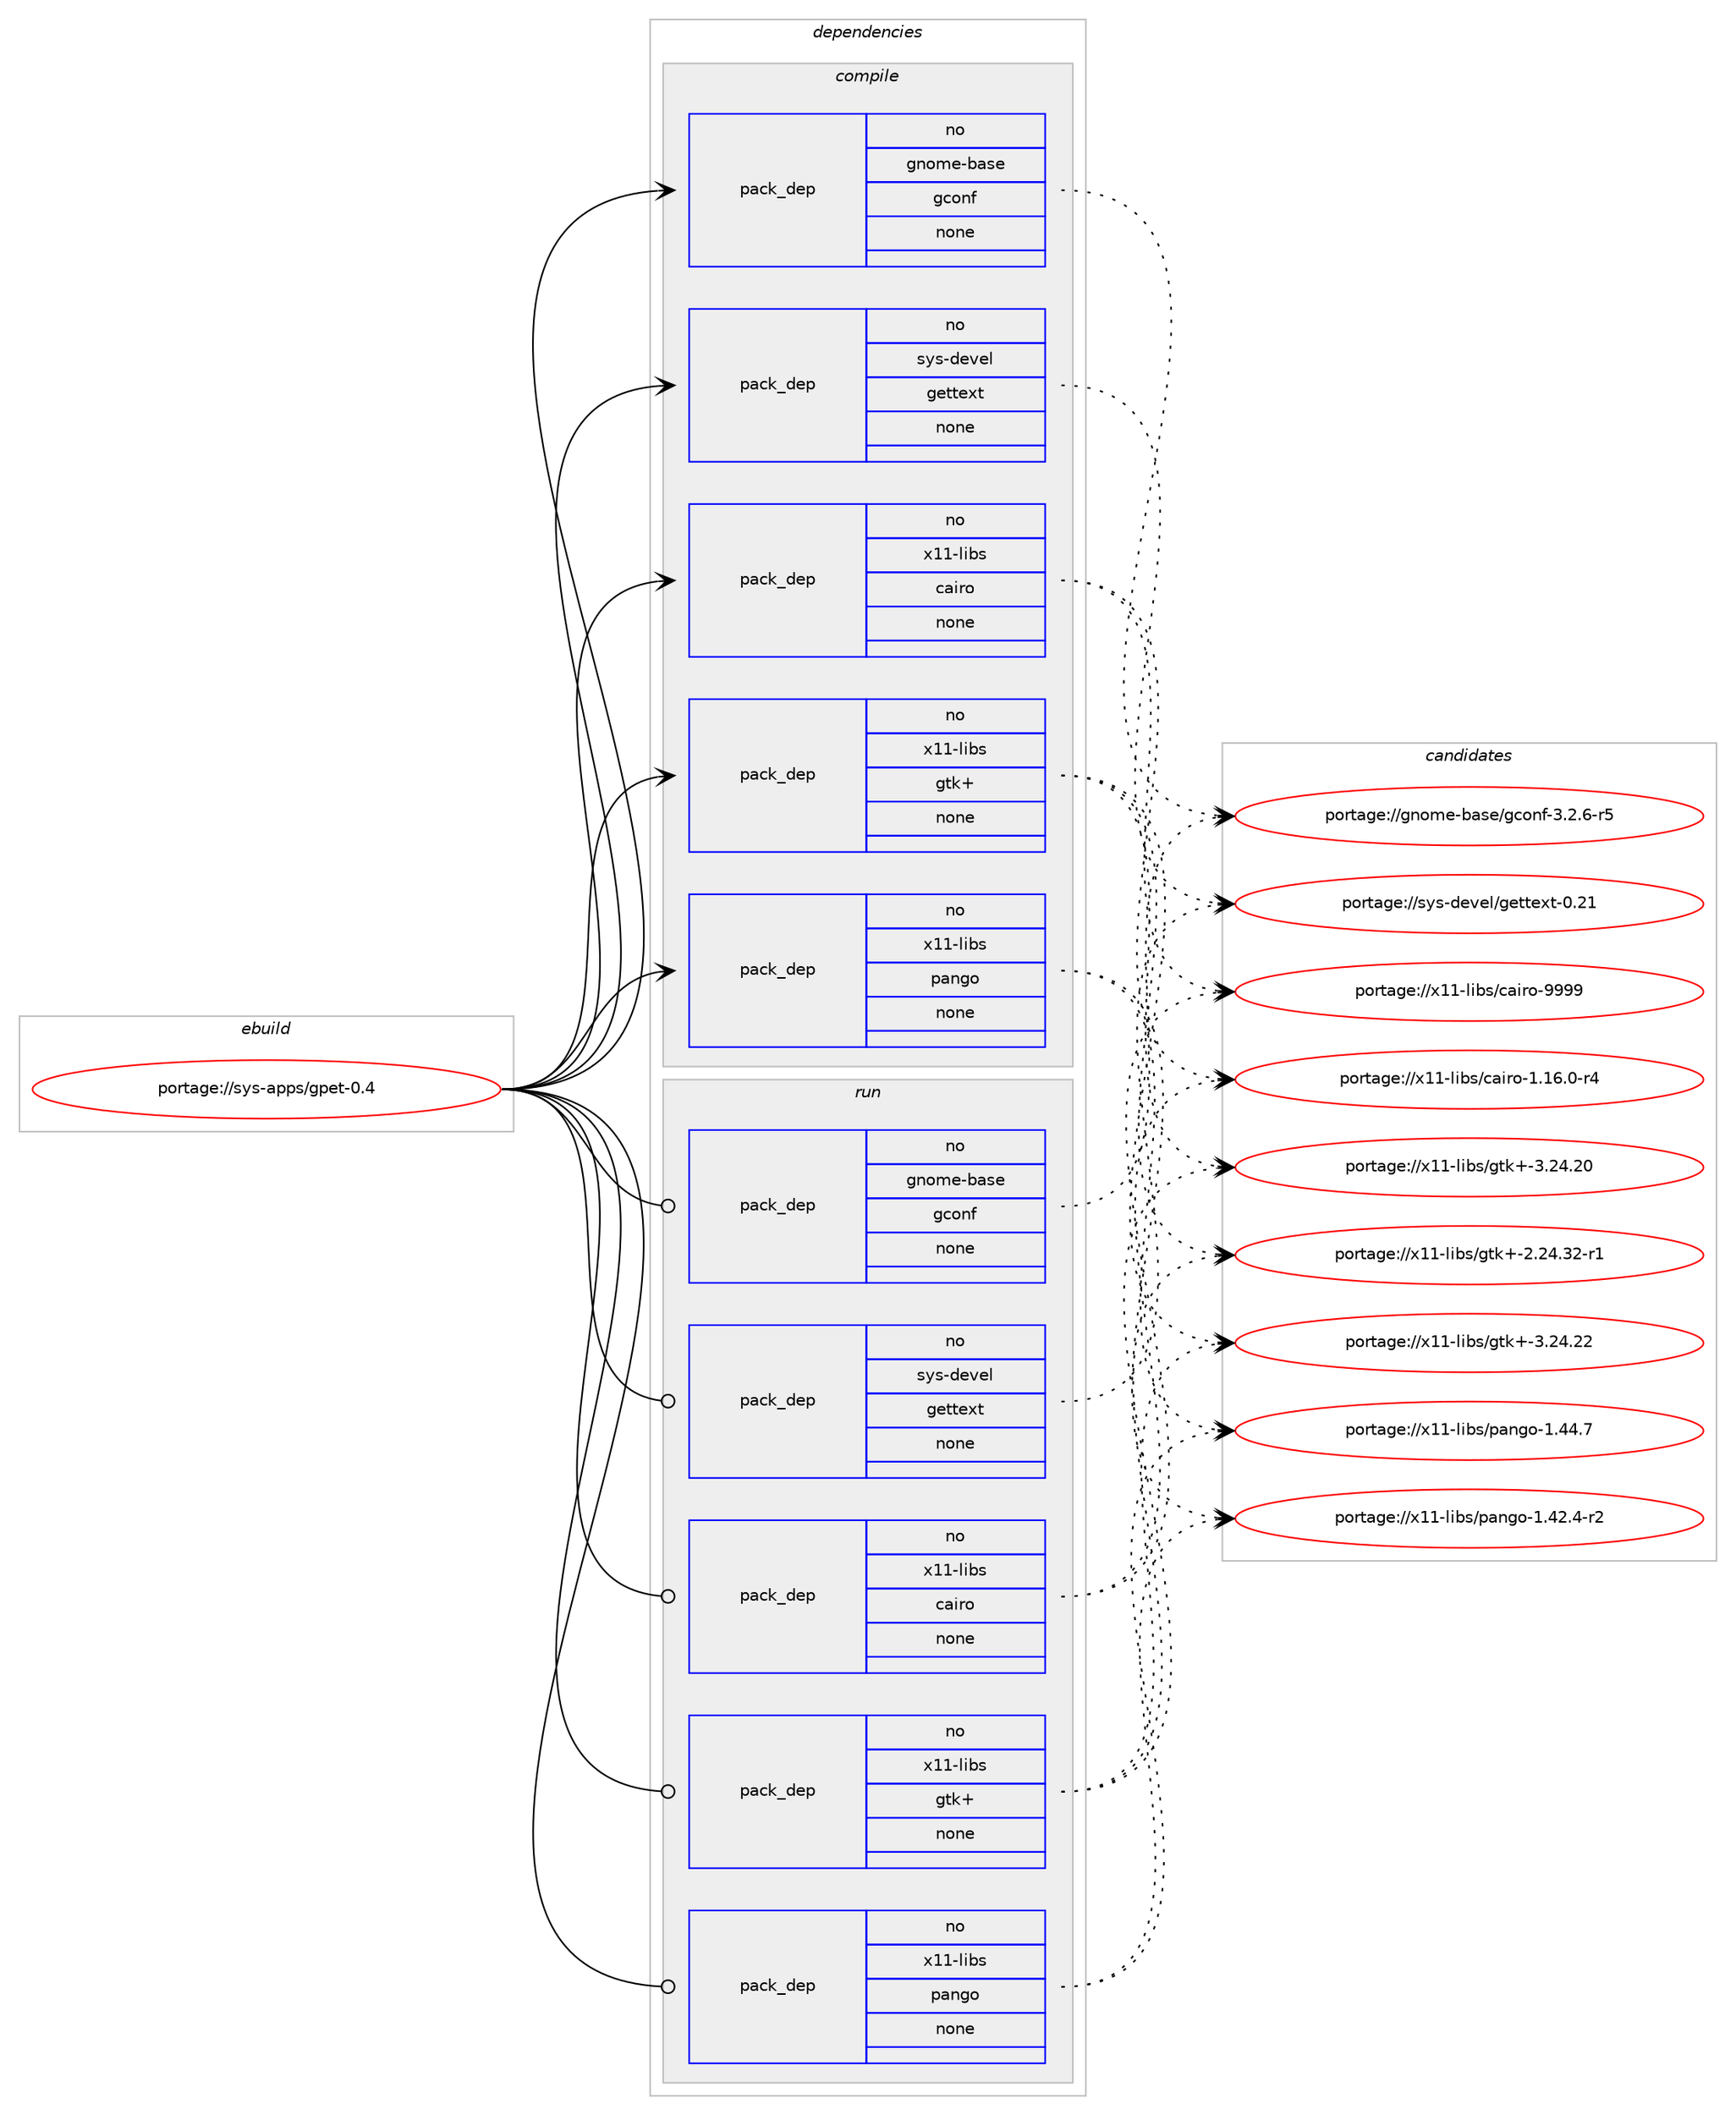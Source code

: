 digraph prolog {

# *************
# Graph options
# *************

newrank=true;
concentrate=true;
compound=true;
graph [rankdir=LR,fontname=Helvetica,fontsize=10,ranksep=1.5];#, ranksep=2.5, nodesep=0.2];
edge  [arrowhead=vee];
node  [fontname=Helvetica,fontsize=10];

# **********
# The ebuild
# **********

subgraph cluster_leftcol {
color=gray;
rank=same;
label=<<i>ebuild</i>>;
id [label="portage://sys-apps/gpet-0.4", color=red, width=4, href="../sys-apps/gpet-0.4.svg"];
}

# ****************
# The dependencies
# ****************

subgraph cluster_midcol {
color=gray;
label=<<i>dependencies</i>>;
subgraph cluster_compile {
fillcolor="#eeeeee";
style=filled;
label=<<i>compile</i>>;
subgraph pack1594 {
dependency1814 [label=<<TABLE BORDER="0" CELLBORDER="1" CELLSPACING="0" CELLPADDING="4" WIDTH="220"><TR><TD ROWSPAN="6" CELLPADDING="30">pack_dep</TD></TR><TR><TD WIDTH="110">no</TD></TR><TR><TD>gnome-base</TD></TR><TR><TD>gconf</TD></TR><TR><TD>none</TD></TR><TR><TD></TD></TR></TABLE>>, shape=none, color=blue];
}
id:e -> dependency1814:w [weight=20,style="solid",arrowhead="vee"];
subgraph pack1595 {
dependency1815 [label=<<TABLE BORDER="0" CELLBORDER="1" CELLSPACING="0" CELLPADDING="4" WIDTH="220"><TR><TD ROWSPAN="6" CELLPADDING="30">pack_dep</TD></TR><TR><TD WIDTH="110">no</TD></TR><TR><TD>sys-devel</TD></TR><TR><TD>gettext</TD></TR><TR><TD>none</TD></TR><TR><TD></TD></TR></TABLE>>, shape=none, color=blue];
}
id:e -> dependency1815:w [weight=20,style="solid",arrowhead="vee"];
subgraph pack1596 {
dependency1816 [label=<<TABLE BORDER="0" CELLBORDER="1" CELLSPACING="0" CELLPADDING="4" WIDTH="220"><TR><TD ROWSPAN="6" CELLPADDING="30">pack_dep</TD></TR><TR><TD WIDTH="110">no</TD></TR><TR><TD>x11-libs</TD></TR><TR><TD>cairo</TD></TR><TR><TD>none</TD></TR><TR><TD></TD></TR></TABLE>>, shape=none, color=blue];
}
id:e -> dependency1816:w [weight=20,style="solid",arrowhead="vee"];
subgraph pack1597 {
dependency1817 [label=<<TABLE BORDER="0" CELLBORDER="1" CELLSPACING="0" CELLPADDING="4" WIDTH="220"><TR><TD ROWSPAN="6" CELLPADDING="30">pack_dep</TD></TR><TR><TD WIDTH="110">no</TD></TR><TR><TD>x11-libs</TD></TR><TR><TD>gtk+</TD></TR><TR><TD>none</TD></TR><TR><TD></TD></TR></TABLE>>, shape=none, color=blue];
}
id:e -> dependency1817:w [weight=20,style="solid",arrowhead="vee"];
subgraph pack1598 {
dependency1818 [label=<<TABLE BORDER="0" CELLBORDER="1" CELLSPACING="0" CELLPADDING="4" WIDTH="220"><TR><TD ROWSPAN="6" CELLPADDING="30">pack_dep</TD></TR><TR><TD WIDTH="110">no</TD></TR><TR><TD>x11-libs</TD></TR><TR><TD>pango</TD></TR><TR><TD>none</TD></TR><TR><TD></TD></TR></TABLE>>, shape=none, color=blue];
}
id:e -> dependency1818:w [weight=20,style="solid",arrowhead="vee"];
}
subgraph cluster_compileandrun {
fillcolor="#eeeeee";
style=filled;
label=<<i>compile and run</i>>;
}
subgraph cluster_run {
fillcolor="#eeeeee";
style=filled;
label=<<i>run</i>>;
subgraph pack1599 {
dependency1819 [label=<<TABLE BORDER="0" CELLBORDER="1" CELLSPACING="0" CELLPADDING="4" WIDTH="220"><TR><TD ROWSPAN="6" CELLPADDING="30">pack_dep</TD></TR><TR><TD WIDTH="110">no</TD></TR><TR><TD>gnome-base</TD></TR><TR><TD>gconf</TD></TR><TR><TD>none</TD></TR><TR><TD></TD></TR></TABLE>>, shape=none, color=blue];
}
id:e -> dependency1819:w [weight=20,style="solid",arrowhead="odot"];
subgraph pack1600 {
dependency1820 [label=<<TABLE BORDER="0" CELLBORDER="1" CELLSPACING="0" CELLPADDING="4" WIDTH="220"><TR><TD ROWSPAN="6" CELLPADDING="30">pack_dep</TD></TR><TR><TD WIDTH="110">no</TD></TR><TR><TD>sys-devel</TD></TR><TR><TD>gettext</TD></TR><TR><TD>none</TD></TR><TR><TD></TD></TR></TABLE>>, shape=none, color=blue];
}
id:e -> dependency1820:w [weight=20,style="solid",arrowhead="odot"];
subgraph pack1601 {
dependency1821 [label=<<TABLE BORDER="0" CELLBORDER="1" CELLSPACING="0" CELLPADDING="4" WIDTH="220"><TR><TD ROWSPAN="6" CELLPADDING="30">pack_dep</TD></TR><TR><TD WIDTH="110">no</TD></TR><TR><TD>x11-libs</TD></TR><TR><TD>cairo</TD></TR><TR><TD>none</TD></TR><TR><TD></TD></TR></TABLE>>, shape=none, color=blue];
}
id:e -> dependency1821:w [weight=20,style="solid",arrowhead="odot"];
subgraph pack1602 {
dependency1822 [label=<<TABLE BORDER="0" CELLBORDER="1" CELLSPACING="0" CELLPADDING="4" WIDTH="220"><TR><TD ROWSPAN="6" CELLPADDING="30">pack_dep</TD></TR><TR><TD WIDTH="110">no</TD></TR><TR><TD>x11-libs</TD></TR><TR><TD>gtk+</TD></TR><TR><TD>none</TD></TR><TR><TD></TD></TR></TABLE>>, shape=none, color=blue];
}
id:e -> dependency1822:w [weight=20,style="solid",arrowhead="odot"];
subgraph pack1603 {
dependency1823 [label=<<TABLE BORDER="0" CELLBORDER="1" CELLSPACING="0" CELLPADDING="4" WIDTH="220"><TR><TD ROWSPAN="6" CELLPADDING="30">pack_dep</TD></TR><TR><TD WIDTH="110">no</TD></TR><TR><TD>x11-libs</TD></TR><TR><TD>pango</TD></TR><TR><TD>none</TD></TR><TR><TD></TD></TR></TABLE>>, shape=none, color=blue];
}
id:e -> dependency1823:w [weight=20,style="solid",arrowhead="odot"];
}
}

# **************
# The candidates
# **************

subgraph cluster_choices {
rank=same;
color=gray;
label=<<i>candidates</i>>;

subgraph choice1594 {
color=black;
nodesep=1;
choice10311011110910145989711510147103991111101024551465046544511453 [label="portage://gnome-base/gconf-3.2.6-r5", color=red, width=4,href="../gnome-base/gconf-3.2.6-r5.svg"];
dependency1814:e -> choice10311011110910145989711510147103991111101024551465046544511453:w [style=dotted,weight="100"];
}
subgraph choice1595 {
color=black;
nodesep=1;
choice11512111545100101118101108471031011161161011201164548465049 [label="portage://sys-devel/gettext-0.21", color=red, width=4,href="../sys-devel/gettext-0.21.svg"];
dependency1815:e -> choice11512111545100101118101108471031011161161011201164548465049:w [style=dotted,weight="100"];
}
subgraph choice1596 {
color=black;
nodesep=1;
choice120494945108105981154799971051141114557575757 [label="portage://x11-libs/cairo-9999", color=red, width=4,href="../x11-libs/cairo-9999.svg"];
choice12049494510810598115479997105114111454946495446484511452 [label="portage://x11-libs/cairo-1.16.0-r4", color=red, width=4,href="../x11-libs/cairo-1.16.0-r4.svg"];
dependency1816:e -> choice120494945108105981154799971051141114557575757:w [style=dotted,weight="100"];
dependency1816:e -> choice12049494510810598115479997105114111454946495446484511452:w [style=dotted,weight="100"];
}
subgraph choice1597 {
color=black;
nodesep=1;
choice1204949451081059811547103116107434551465052465050 [label="portage://x11-libs/gtk+-3.24.22", color=red, width=4,href="../x11-libs/gtk+-3.24.22.svg"];
choice1204949451081059811547103116107434551465052465048 [label="portage://x11-libs/gtk+-3.24.20", color=red, width=4,href="../x11-libs/gtk+-3.24.20.svg"];
choice12049494510810598115471031161074345504650524651504511449 [label="portage://x11-libs/gtk+-2.24.32-r1", color=red, width=4,href="../x11-libs/gtk+-2.24.32-r1.svg"];
dependency1817:e -> choice1204949451081059811547103116107434551465052465050:w [style=dotted,weight="100"];
dependency1817:e -> choice1204949451081059811547103116107434551465052465048:w [style=dotted,weight="100"];
dependency1817:e -> choice12049494510810598115471031161074345504650524651504511449:w [style=dotted,weight="100"];
}
subgraph choice1598 {
color=black;
nodesep=1;
choice12049494510810598115471129711010311145494652524655 [label="portage://x11-libs/pango-1.44.7", color=red, width=4,href="../x11-libs/pango-1.44.7.svg"];
choice120494945108105981154711297110103111454946525046524511450 [label="portage://x11-libs/pango-1.42.4-r2", color=red, width=4,href="../x11-libs/pango-1.42.4-r2.svg"];
dependency1818:e -> choice12049494510810598115471129711010311145494652524655:w [style=dotted,weight="100"];
dependency1818:e -> choice120494945108105981154711297110103111454946525046524511450:w [style=dotted,weight="100"];
}
subgraph choice1599 {
color=black;
nodesep=1;
choice10311011110910145989711510147103991111101024551465046544511453 [label="portage://gnome-base/gconf-3.2.6-r5", color=red, width=4,href="../gnome-base/gconf-3.2.6-r5.svg"];
dependency1819:e -> choice10311011110910145989711510147103991111101024551465046544511453:w [style=dotted,weight="100"];
}
subgraph choice1600 {
color=black;
nodesep=1;
choice11512111545100101118101108471031011161161011201164548465049 [label="portage://sys-devel/gettext-0.21", color=red, width=4,href="../sys-devel/gettext-0.21.svg"];
dependency1820:e -> choice11512111545100101118101108471031011161161011201164548465049:w [style=dotted,weight="100"];
}
subgraph choice1601 {
color=black;
nodesep=1;
choice120494945108105981154799971051141114557575757 [label="portage://x11-libs/cairo-9999", color=red, width=4,href="../x11-libs/cairo-9999.svg"];
choice12049494510810598115479997105114111454946495446484511452 [label="portage://x11-libs/cairo-1.16.0-r4", color=red, width=4,href="../x11-libs/cairo-1.16.0-r4.svg"];
dependency1821:e -> choice120494945108105981154799971051141114557575757:w [style=dotted,weight="100"];
dependency1821:e -> choice12049494510810598115479997105114111454946495446484511452:w [style=dotted,weight="100"];
}
subgraph choice1602 {
color=black;
nodesep=1;
choice1204949451081059811547103116107434551465052465050 [label="portage://x11-libs/gtk+-3.24.22", color=red, width=4,href="../x11-libs/gtk+-3.24.22.svg"];
choice1204949451081059811547103116107434551465052465048 [label="portage://x11-libs/gtk+-3.24.20", color=red, width=4,href="../x11-libs/gtk+-3.24.20.svg"];
choice12049494510810598115471031161074345504650524651504511449 [label="portage://x11-libs/gtk+-2.24.32-r1", color=red, width=4,href="../x11-libs/gtk+-2.24.32-r1.svg"];
dependency1822:e -> choice1204949451081059811547103116107434551465052465050:w [style=dotted,weight="100"];
dependency1822:e -> choice1204949451081059811547103116107434551465052465048:w [style=dotted,weight="100"];
dependency1822:e -> choice12049494510810598115471031161074345504650524651504511449:w [style=dotted,weight="100"];
}
subgraph choice1603 {
color=black;
nodesep=1;
choice12049494510810598115471129711010311145494652524655 [label="portage://x11-libs/pango-1.44.7", color=red, width=4,href="../x11-libs/pango-1.44.7.svg"];
choice120494945108105981154711297110103111454946525046524511450 [label="portage://x11-libs/pango-1.42.4-r2", color=red, width=4,href="../x11-libs/pango-1.42.4-r2.svg"];
dependency1823:e -> choice12049494510810598115471129711010311145494652524655:w [style=dotted,weight="100"];
dependency1823:e -> choice120494945108105981154711297110103111454946525046524511450:w [style=dotted,weight="100"];
}
}

}
